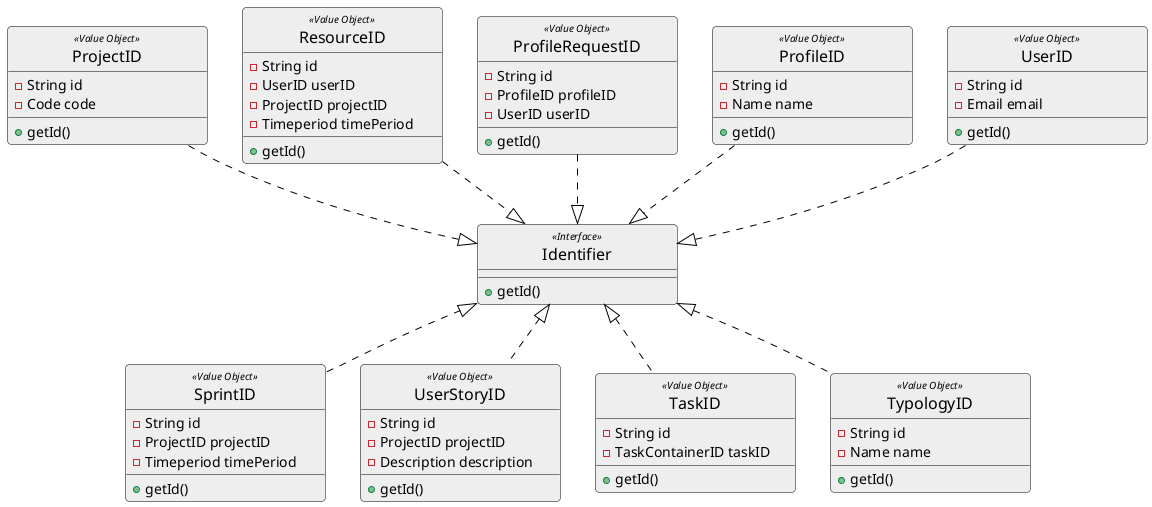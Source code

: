 @startuml
'https://plantuml.com/class-diagram

'hide members
hide circle
'skinparam linetype ortho
skinparam minClassWidth 200
skinparam roundCorner 8
skinparam class {
    stereotypeFontSize 10
    fontSize 16
    fontName Helvetica

    arrowColor black
    arrowThickness 1

    borderColor black
    borderThickness 0.5
    backgroundColor #eee

}

Identifier <|.u. UserID
Identifier <|.u. ProfileID
Identifier <|.u. ProfileRequestID
Identifier <|.u. ResourceID
Identifier <|.u. ProjectID
Identifier <|.. SprintID
Identifier <|.. UserStoryID
Identifier <|.. TaskID
Identifier <|.. TypologyID

class Identifier <<Interface>> {
+ getId()
}

class UserID <<Value Object>> {
- String id
- Email email
+ getId()
}

class ProfileID <<Value Object>> {
- String id
- Name name
+ getId()
}

class ProfileRequestID <<Value Object>> {
- String id
- ProfileID profileID
- UserID userID
+ getId()
}

class ResourceID <<Value Object>> {
- String id
- UserID userID
- ProjectID projectID
- Timeperiod timePeriod
+ getId()
}

class ProjectID <<Value Object>> {
- String id
- Code code
+ getId()
}

class SprintID <<Value Object>> {
- String id
- ProjectID projectID
- Timeperiod timePeriod
+ getId()
}

class UserStoryID <<Value Object>> {
- String id
- ProjectID projectID
- Description description
+ getId()
}

class TaskID <<Value Object>> {
- String id
- TaskContainerID taskID
+ getId()
}

class TypologyID <<Value Object>> {
- String id
- Name name
+ getId()
}

@enduml